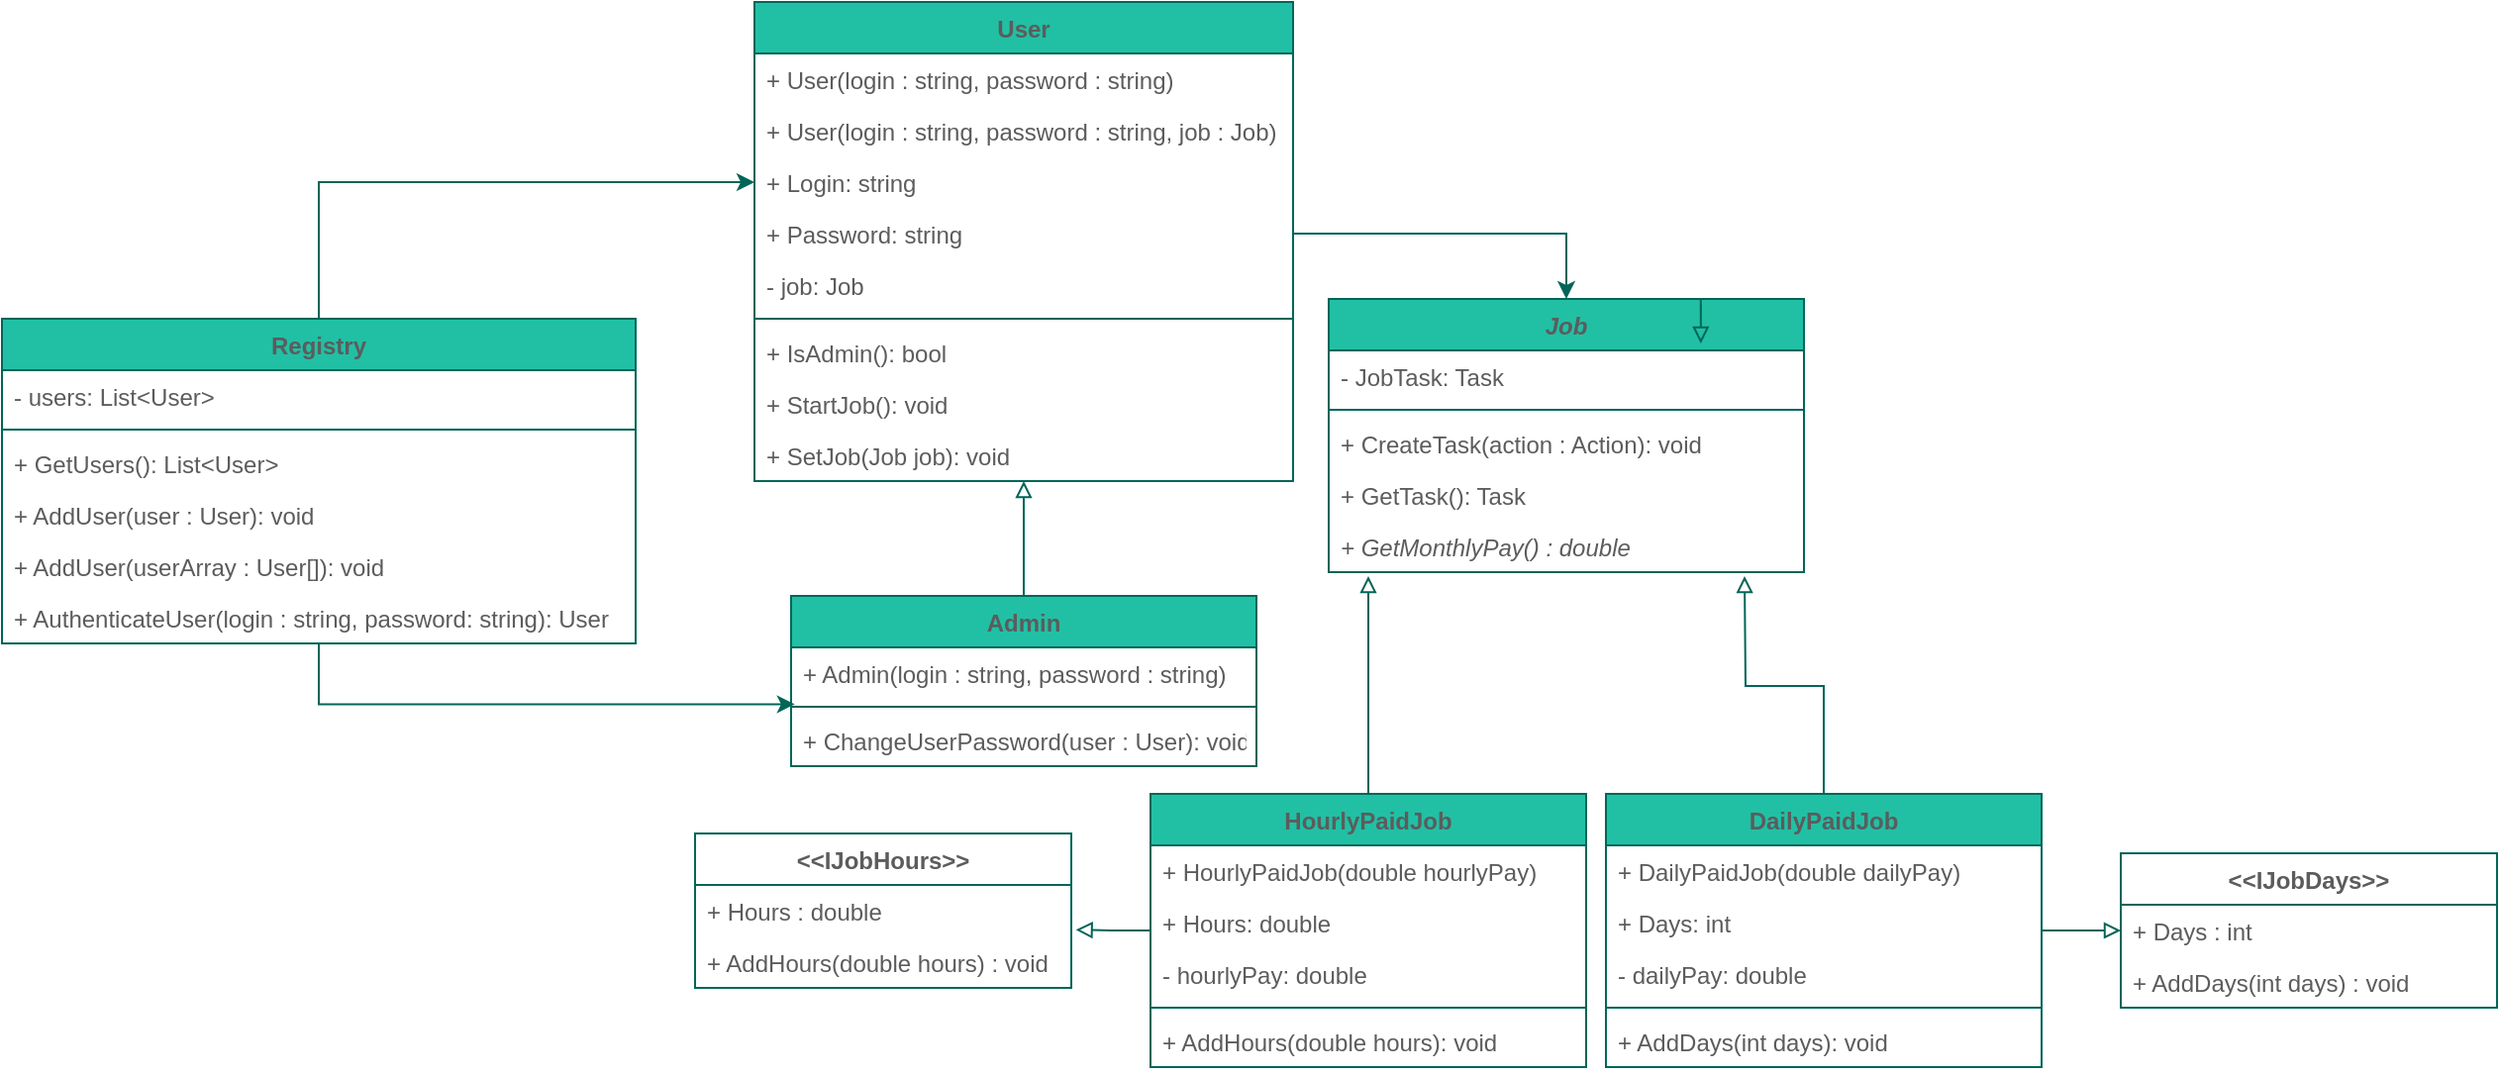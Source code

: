 <mxfile version="14.6.6" type="device"><diagram id="XdS55rh88glhtWcKB19m" name="Page-1"><mxGraphModel dx="2076" dy="1088" grid="1" gridSize="10" guides="1" tooltips="1" connect="1" arrows="1" fold="1" page="1" pageScale="1" pageWidth="291" pageHeight="413" math="0" shadow="0"><root><mxCell id="0"/><mxCell id="1" parent="0"/><mxCell id="uMyzk13KDMa4WZK97y27-1" value="User" style="swimlane;fontStyle=1;align=center;verticalAlign=top;childLayout=stackLayout;horizontal=1;startSize=26;horizontalStack=0;resizeParent=1;resizeParentMax=0;resizeLast=0;collapsible=1;marginBottom=0;fillColor=#21C0A5;strokeColor=#006658;fontColor=#5C5C5C;" vertex="1" parent="1"><mxGeometry x="400" y="70" width="272" height="242" as="geometry"/></mxCell><mxCell id="uMyzk13KDMa4WZK97y27-24" value="+ User(login : string, password : string)" style="text;strokeColor=none;fillColor=none;align=left;verticalAlign=top;spacingLeft=4;spacingRight=4;overflow=hidden;rotatable=0;points=[[0,0.5],[1,0.5]];portConstraint=eastwest;fontColor=#5C5C5C;" vertex="1" parent="uMyzk13KDMa4WZK97y27-1"><mxGeometry y="26" width="272" height="26" as="geometry"/></mxCell><mxCell id="uMyzk13KDMa4WZK97y27-25" value="+ User(login : string, password : string, job : Job)" style="text;strokeColor=none;fillColor=none;align=left;verticalAlign=top;spacingLeft=4;spacingRight=4;overflow=hidden;rotatable=0;points=[[0,0.5],[1,0.5]];portConstraint=eastwest;fontColor=#5C5C5C;" vertex="1" parent="uMyzk13KDMa4WZK97y27-1"><mxGeometry y="52" width="272" height="26" as="geometry"/></mxCell><mxCell id="uMyzk13KDMa4WZK97y27-2" value="+ Login: string" style="text;strokeColor=none;fillColor=none;align=left;verticalAlign=top;spacingLeft=4;spacingRight=4;overflow=hidden;rotatable=0;points=[[0,0.5],[1,0.5]];portConstraint=eastwest;fontColor=#5C5C5C;" vertex="1" parent="uMyzk13KDMa4WZK97y27-1"><mxGeometry y="78" width="272" height="26" as="geometry"/></mxCell><mxCell id="uMyzk13KDMa4WZK97y27-5" value="+ Password: string" style="text;strokeColor=none;fillColor=none;align=left;verticalAlign=top;spacingLeft=4;spacingRight=4;overflow=hidden;rotatable=0;points=[[0,0.5],[1,0.5]];portConstraint=eastwest;fontColor=#5C5C5C;" vertex="1" parent="uMyzk13KDMa4WZK97y27-1"><mxGeometry y="104" width="272" height="26" as="geometry"/></mxCell><mxCell id="uMyzk13KDMa4WZK97y27-6" value="- job: Job" style="text;strokeColor=none;fillColor=none;align=left;verticalAlign=top;spacingLeft=4;spacingRight=4;overflow=hidden;rotatable=0;points=[[0,0.5],[1,0.5]];portConstraint=eastwest;fontColor=#5C5C5C;" vertex="1" parent="uMyzk13KDMa4WZK97y27-1"><mxGeometry y="130" width="272" height="26" as="geometry"/></mxCell><mxCell id="uMyzk13KDMa4WZK97y27-3" value="" style="line;strokeWidth=1;fillColor=none;align=left;verticalAlign=middle;spacingTop=-1;spacingLeft=3;spacingRight=3;rotatable=0;labelPosition=right;points=[];portConstraint=eastwest;strokeColor=#006658;fontColor=#5C5C5C;" vertex="1" parent="uMyzk13KDMa4WZK97y27-1"><mxGeometry y="156" width="272" height="8" as="geometry"/></mxCell><mxCell id="uMyzk13KDMa4WZK97y27-9" value="+ IsAdmin(): bool" style="text;strokeColor=none;fillColor=none;align=left;verticalAlign=top;spacingLeft=4;spacingRight=4;overflow=hidden;rotatable=0;points=[[0,0.5],[1,0.5]];portConstraint=eastwest;fontColor=#5C5C5C;" vertex="1" parent="uMyzk13KDMa4WZK97y27-1"><mxGeometry y="164" width="272" height="26" as="geometry"/></mxCell><mxCell id="uMyzk13KDMa4WZK97y27-4" value="+ StartJob(): void" style="text;strokeColor=none;fillColor=none;align=left;verticalAlign=top;spacingLeft=4;spacingRight=4;overflow=hidden;rotatable=0;points=[[0,0.5],[1,0.5]];portConstraint=eastwest;fontColor=#5C5C5C;" vertex="1" parent="uMyzk13KDMa4WZK97y27-1"><mxGeometry y="190" width="272" height="26" as="geometry"/></mxCell><mxCell id="uMyzk13KDMa4WZK97y27-7" value="+ SetJob(Job job): void" style="text;strokeColor=none;fillColor=none;align=left;verticalAlign=top;spacingLeft=4;spacingRight=4;overflow=hidden;rotatable=0;points=[[0,0.5],[1,0.5]];portConstraint=eastwest;fontColor=#5C5C5C;" vertex="1" parent="uMyzk13KDMa4WZK97y27-1"><mxGeometry y="216" width="272" height="26" as="geometry"/></mxCell><mxCell id="uMyzk13KDMa4WZK97y27-23" style="edgeStyle=orthogonalEdgeStyle;rounded=0;orthogonalLoop=1;jettySize=auto;html=1;entryX=0.5;entryY=1;entryDx=0;entryDy=0;entryPerimeter=0;endArrow=block;endFill=0;strokeColor=#006658;fontColor=#5C5C5C;" edge="1" parent="1" source="uMyzk13KDMa4WZK97y27-10" target="uMyzk13KDMa4WZK97y27-7"><mxGeometry relative="1" as="geometry"/></mxCell><mxCell id="uMyzk13KDMa4WZK97y27-10" value="Admin" style="swimlane;fontStyle=1;align=center;verticalAlign=top;childLayout=stackLayout;horizontal=1;startSize=26;horizontalStack=0;resizeParent=1;resizeParentMax=0;resizeLast=0;collapsible=1;marginBottom=0;fillColor=#21C0A5;strokeColor=#006658;fontColor=#5C5C5C;" vertex="1" parent="1"><mxGeometry x="418.5" y="370" width="235" height="86" as="geometry"/></mxCell><mxCell id="uMyzk13KDMa4WZK97y27-69" value="+ Admin(login : string, password : string)" style="text;strokeColor=none;fillColor=none;align=left;verticalAlign=top;spacingLeft=4;spacingRight=4;overflow=hidden;rotatable=0;points=[[0,0.5],[1,0.5]];portConstraint=eastwest;fontColor=#5C5C5C;" vertex="1" parent="uMyzk13KDMa4WZK97y27-10"><mxGeometry y="26" width="235" height="26" as="geometry"/></mxCell><mxCell id="uMyzk13KDMa4WZK97y27-12" value="" style="line;strokeWidth=1;fillColor=none;align=left;verticalAlign=middle;spacingTop=-1;spacingLeft=3;spacingRight=3;rotatable=0;labelPosition=right;points=[];portConstraint=eastwest;strokeColor=#006658;fontColor=#5C5C5C;" vertex="1" parent="uMyzk13KDMa4WZK97y27-10"><mxGeometry y="52" width="235" height="8" as="geometry"/></mxCell><mxCell id="uMyzk13KDMa4WZK97y27-13" value="+ ChangeUserPassword(user : User): void" style="text;strokeColor=none;fillColor=none;align=left;verticalAlign=top;spacingLeft=4;spacingRight=4;overflow=hidden;rotatable=0;points=[[0,0.5],[1,0.5]];portConstraint=eastwest;fontColor=#5C5C5C;" vertex="1" parent="uMyzk13KDMa4WZK97y27-10"><mxGeometry y="60" width="235" height="26" as="geometry"/></mxCell><mxCell id="uMyzk13KDMa4WZK97y27-34" style="edgeStyle=orthogonalEdgeStyle;rounded=0;orthogonalLoop=1;jettySize=auto;html=1;exitX=0.5;exitY=0;exitDx=0;exitDy=0;entryX=0;entryY=0.5;entryDx=0;entryDy=0;endArrow=classic;endFill=1;strokeColor=#006658;fontColor=#5C5C5C;" edge="1" parent="1" source="uMyzk13KDMa4WZK97y27-26" target="uMyzk13KDMa4WZK97y27-2"><mxGeometry relative="1" as="geometry"/></mxCell><mxCell id="uMyzk13KDMa4WZK97y27-35" style="edgeStyle=orthogonalEdgeStyle;rounded=0;orthogonalLoop=1;jettySize=auto;html=1;entryX=0.008;entryY=-0.204;entryDx=0;entryDy=0;entryPerimeter=0;endArrow=classic;endFill=1;strokeColor=#006658;fontColor=#5C5C5C;" edge="1" parent="1" source="uMyzk13KDMa4WZK97y27-26" target="uMyzk13KDMa4WZK97y27-13"><mxGeometry relative="1" as="geometry"/></mxCell><mxCell id="uMyzk13KDMa4WZK97y27-26" value="Registry" style="swimlane;fontStyle=1;align=center;verticalAlign=top;childLayout=stackLayout;horizontal=1;startSize=26;horizontalStack=0;resizeParent=1;resizeParentMax=0;resizeLast=0;collapsible=1;marginBottom=0;fillColor=#21C0A5;strokeColor=#006658;fontColor=#5C5C5C;" vertex="1" parent="1"><mxGeometry x="20" y="230" width="320" height="164" as="geometry"/></mxCell><mxCell id="uMyzk13KDMa4WZK97y27-27" value="- users: List&lt;User&gt;" style="text;strokeColor=none;fillColor=none;align=left;verticalAlign=top;spacingLeft=4;spacingRight=4;overflow=hidden;rotatable=0;points=[[0,0.5],[1,0.5]];portConstraint=eastwest;fontColor=#5C5C5C;" vertex="1" parent="uMyzk13KDMa4WZK97y27-26"><mxGeometry y="26" width="320" height="26" as="geometry"/></mxCell><mxCell id="uMyzk13KDMa4WZK97y27-28" value="" style="line;strokeWidth=1;fillColor=none;align=left;verticalAlign=middle;spacingTop=-1;spacingLeft=3;spacingRight=3;rotatable=0;labelPosition=right;points=[];portConstraint=eastwest;strokeColor=#006658;fontColor=#5C5C5C;" vertex="1" parent="uMyzk13KDMa4WZK97y27-26"><mxGeometry y="52" width="320" height="8" as="geometry"/></mxCell><mxCell id="uMyzk13KDMa4WZK97y27-29" value="+ GetUsers(): List&lt;User&gt;" style="text;strokeColor=none;fillColor=none;align=left;verticalAlign=top;spacingLeft=4;spacingRight=4;overflow=hidden;rotatable=0;points=[[0,0.5],[1,0.5]];portConstraint=eastwest;fontColor=#5C5C5C;" vertex="1" parent="uMyzk13KDMa4WZK97y27-26"><mxGeometry y="60" width="320" height="26" as="geometry"/></mxCell><mxCell id="uMyzk13KDMa4WZK97y27-30" value="+ AddUser(user : User): void" style="text;strokeColor=none;fillColor=none;align=left;verticalAlign=top;spacingLeft=4;spacingRight=4;overflow=hidden;rotatable=0;points=[[0,0.5],[1,0.5]];portConstraint=eastwest;fontColor=#5C5C5C;" vertex="1" parent="uMyzk13KDMa4WZK97y27-26"><mxGeometry y="86" width="320" height="26" as="geometry"/></mxCell><mxCell id="uMyzk13KDMa4WZK97y27-32" value="+ AddUser(userArray : User[]): void" style="text;strokeColor=none;fillColor=none;align=left;verticalAlign=top;spacingLeft=4;spacingRight=4;overflow=hidden;rotatable=0;points=[[0,0.5],[1,0.5]];portConstraint=eastwest;fontColor=#5C5C5C;" vertex="1" parent="uMyzk13KDMa4WZK97y27-26"><mxGeometry y="112" width="320" height="26" as="geometry"/></mxCell><mxCell id="uMyzk13KDMa4WZK97y27-33" value="+ AuthenticateUser(login : string, password: string): User" style="text;strokeColor=none;fillColor=none;align=left;verticalAlign=top;spacingLeft=4;spacingRight=4;overflow=hidden;rotatable=0;points=[[0,0.5],[1,0.5]];portConstraint=eastwest;fontColor=#5C5C5C;" vertex="1" parent="uMyzk13KDMa4WZK97y27-26"><mxGeometry y="138" width="320" height="26" as="geometry"/></mxCell><mxCell id="uMyzk13KDMa4WZK97y27-36" value="Job" style="swimlane;fontStyle=3;align=center;verticalAlign=top;childLayout=stackLayout;horizontal=1;startSize=26;horizontalStack=0;resizeParent=1;resizeParentMax=0;resizeLast=0;collapsible=1;marginBottom=0;fillColor=#21C0A5;strokeColor=#006658;fontColor=#5C5C5C;" vertex="1" parent="1"><mxGeometry x="690" y="220" width="240" height="138" as="geometry"/></mxCell><mxCell id="uMyzk13KDMa4WZK97y27-37" value="- JobTask: Task" style="text;strokeColor=none;fillColor=none;align=left;verticalAlign=top;spacingLeft=4;spacingRight=4;overflow=hidden;rotatable=0;points=[[0,0.5],[1,0.5]];portConstraint=eastwest;fontColor=#5C5C5C;" vertex="1" parent="uMyzk13KDMa4WZK97y27-36"><mxGeometry y="26" width="240" height="26" as="geometry"/></mxCell><mxCell id="uMyzk13KDMa4WZK97y27-38" value="" style="line;strokeWidth=1;fillColor=none;align=left;verticalAlign=middle;spacingTop=-1;spacingLeft=3;spacingRight=3;rotatable=0;labelPosition=right;points=[];portConstraint=eastwest;strokeColor=#006658;fontColor=#5C5C5C;" vertex="1" parent="uMyzk13KDMa4WZK97y27-36"><mxGeometry y="52" width="240" height="8" as="geometry"/></mxCell><mxCell id="uMyzk13KDMa4WZK97y27-39" value="+ CreateTask(action : Action): void" style="text;strokeColor=none;fillColor=none;align=left;verticalAlign=top;spacingLeft=4;spacingRight=4;overflow=hidden;rotatable=0;points=[[0,0.5],[1,0.5]];portConstraint=eastwest;fontColor=#5C5C5C;" vertex="1" parent="uMyzk13KDMa4WZK97y27-36"><mxGeometry y="60" width="240" height="26" as="geometry"/></mxCell><mxCell id="uMyzk13KDMa4WZK97y27-40" value="+ GetTask(): Task" style="text;strokeColor=none;fillColor=none;align=left;verticalAlign=top;spacingLeft=4;spacingRight=4;overflow=hidden;rotatable=0;points=[[0,0.5],[1,0.5]];portConstraint=eastwest;fontColor=#5C5C5C;" vertex="1" parent="uMyzk13KDMa4WZK97y27-36"><mxGeometry y="86" width="240" height="26" as="geometry"/></mxCell><mxCell id="uMyzk13KDMa4WZK97y27-41" value="+ GetMonthlyPay() : double" style="text;strokeColor=none;fillColor=none;align=left;verticalAlign=top;spacingLeft=4;spacingRight=4;overflow=hidden;rotatable=0;points=[[0,0.5],[1,0.5]];portConstraint=eastwest;fontStyle=2;fontColor=#5C5C5C;" vertex="1" parent="uMyzk13KDMa4WZK97y27-36"><mxGeometry y="112" width="240" height="26" as="geometry"/></mxCell><mxCell id="uMyzk13KDMa4WZK97y27-42" style="edgeStyle=orthogonalEdgeStyle;rounded=0;orthogonalLoop=1;jettySize=auto;html=1;endArrow=classic;endFill=1;strokeColor=#006658;fontColor=#5C5C5C;" edge="1" parent="1" source="uMyzk13KDMa4WZK97y27-5" target="uMyzk13KDMa4WZK97y27-36"><mxGeometry relative="1" as="geometry"/></mxCell><mxCell id="uMyzk13KDMa4WZK97y27-77" style="edgeStyle=orthogonalEdgeStyle;rounded=0;orthogonalLoop=1;jettySize=auto;html=1;entryX=1.012;entryY=0.87;entryDx=0;entryDy=0;entryPerimeter=0;endArrow=block;endFill=0;strokeColor=#006658;fontColor=#5C5C5C;" edge="1" parent="1" source="uMyzk13KDMa4WZK97y27-43" target="uMyzk13KDMa4WZK97y27-58"><mxGeometry relative="1" as="geometry"/></mxCell><mxCell id="uMyzk13KDMa4WZK97y27-79" style="edgeStyle=orthogonalEdgeStyle;rounded=0;orthogonalLoop=1;jettySize=auto;html=1;exitX=0.5;exitY=0;exitDx=0;exitDy=0;endArrow=block;endFill=0;strokeColor=#006658;fontColor=#5C5C5C;" edge="1" parent="1" source="uMyzk13KDMa4WZK97y27-43"><mxGeometry relative="1" as="geometry"><mxPoint x="710" y="360" as="targetPoint"/></mxGeometry></mxCell><mxCell id="uMyzk13KDMa4WZK97y27-43" value="HourlyPaidJob" style="swimlane;fontStyle=1;align=center;verticalAlign=top;childLayout=stackLayout;horizontal=1;startSize=26;horizontalStack=0;resizeParent=1;resizeParentMax=0;resizeLast=0;collapsible=1;marginBottom=0;fillColor=#21C0A5;strokeColor=#006658;fontColor=#5C5C5C;" vertex="1" parent="1"><mxGeometry x="600" y="470" width="220" height="138" as="geometry"/></mxCell><mxCell id="uMyzk13KDMa4WZK97y27-48" value="+ HourlyPaidJob(double hourlyPay)" style="text;strokeColor=none;fillColor=none;align=left;verticalAlign=top;spacingLeft=4;spacingRight=4;overflow=hidden;rotatable=0;points=[[0,0.5],[1,0.5]];portConstraint=eastwest;fontColor=#5C5C5C;" vertex="1" parent="uMyzk13KDMa4WZK97y27-43"><mxGeometry y="26" width="220" height="26" as="geometry"/></mxCell><mxCell id="uMyzk13KDMa4WZK97y27-44" value="+ Hours: double" style="text;strokeColor=none;fillColor=none;align=left;verticalAlign=top;spacingLeft=4;spacingRight=4;overflow=hidden;rotatable=0;points=[[0,0.5],[1,0.5]];portConstraint=eastwest;fontColor=#5C5C5C;" vertex="1" parent="uMyzk13KDMa4WZK97y27-43"><mxGeometry y="52" width="220" height="26" as="geometry"/></mxCell><mxCell id="uMyzk13KDMa4WZK97y27-47" value="- hourlyPay: double" style="text;strokeColor=none;fillColor=none;align=left;verticalAlign=top;spacingLeft=4;spacingRight=4;overflow=hidden;rotatable=0;points=[[0,0.5],[1,0.5]];portConstraint=eastwest;fontColor=#5C5C5C;" vertex="1" parent="uMyzk13KDMa4WZK97y27-43"><mxGeometry y="78" width="220" height="26" as="geometry"/></mxCell><mxCell id="uMyzk13KDMa4WZK97y27-45" value="" style="line;strokeWidth=1;fillColor=none;align=left;verticalAlign=middle;spacingTop=-1;spacingLeft=3;spacingRight=3;rotatable=0;labelPosition=right;points=[];portConstraint=eastwest;strokeColor=#006658;fontColor=#5C5C5C;" vertex="1" parent="uMyzk13KDMa4WZK97y27-43"><mxGeometry y="104" width="220" height="8" as="geometry"/></mxCell><mxCell id="uMyzk13KDMa4WZK97y27-46" value="+ AddHours(double hours): void" style="text;strokeColor=none;fillColor=none;align=left;verticalAlign=top;spacingLeft=4;spacingRight=4;overflow=hidden;rotatable=0;points=[[0,0.5],[1,0.5]];portConstraint=eastwest;fontColor=#5C5C5C;" vertex="1" parent="uMyzk13KDMa4WZK97y27-43"><mxGeometry y="112" width="220" height="26" as="geometry"/></mxCell><mxCell id="uMyzk13KDMa4WZK97y27-74" style="edgeStyle=orthogonalEdgeStyle;rounded=0;orthogonalLoop=1;jettySize=auto;html=1;entryX=0;entryY=0.5;entryDx=0;entryDy=0;endArrow=block;endFill=0;strokeColor=#006658;fontColor=#5C5C5C;" edge="1" parent="1" source="uMyzk13KDMa4WZK97y27-49" target="uMyzk13KDMa4WZK97y27-62"><mxGeometry relative="1" as="geometry"/></mxCell><mxCell id="uMyzk13KDMa4WZK97y27-80" style="edgeStyle=orthogonalEdgeStyle;rounded=0;orthogonalLoop=1;jettySize=auto;html=1;exitX=0.5;exitY=0;exitDx=0;exitDy=0;endArrow=block;endFill=0;strokeColor=#006658;fontColor=#5C5C5C;" edge="1" parent="1" source="uMyzk13KDMa4WZK97y27-49"><mxGeometry relative="1" as="geometry"><mxPoint x="900" y="360" as="targetPoint"/></mxGeometry></mxCell><mxCell id="uMyzk13KDMa4WZK97y27-49" value="DailyPaidJob" style="swimlane;fontStyle=1;align=center;verticalAlign=top;childLayout=stackLayout;horizontal=1;startSize=26;horizontalStack=0;resizeParent=1;resizeParentMax=0;resizeLast=0;collapsible=1;marginBottom=0;fillColor=#21C0A5;strokeColor=#006658;fontColor=#5C5C5C;" vertex="1" parent="1"><mxGeometry x="830" y="470" width="220" height="138" as="geometry"/></mxCell><mxCell id="uMyzk13KDMa4WZK97y27-50" value="+ DailyPaidJob(double dailyPay)" style="text;strokeColor=none;fillColor=none;align=left;verticalAlign=top;spacingLeft=4;spacingRight=4;overflow=hidden;rotatable=0;points=[[0,0.5],[1,0.5]];portConstraint=eastwest;fontColor=#5C5C5C;" vertex="1" parent="uMyzk13KDMa4WZK97y27-49"><mxGeometry y="26" width="220" height="26" as="geometry"/></mxCell><mxCell id="uMyzk13KDMa4WZK97y27-51" value="+ Days: int" style="text;strokeColor=none;fillColor=none;align=left;verticalAlign=top;spacingLeft=4;spacingRight=4;overflow=hidden;rotatable=0;points=[[0,0.5],[1,0.5]];portConstraint=eastwest;fontColor=#5C5C5C;" vertex="1" parent="uMyzk13KDMa4WZK97y27-49"><mxGeometry y="52" width="220" height="26" as="geometry"/></mxCell><mxCell id="uMyzk13KDMa4WZK97y27-52" value="- dailyPay: double" style="text;strokeColor=none;fillColor=none;align=left;verticalAlign=top;spacingLeft=4;spacingRight=4;overflow=hidden;rotatable=0;points=[[0,0.5],[1,0.5]];portConstraint=eastwest;fontColor=#5C5C5C;" vertex="1" parent="uMyzk13KDMa4WZK97y27-49"><mxGeometry y="78" width="220" height="26" as="geometry"/></mxCell><mxCell id="uMyzk13KDMa4WZK97y27-53" value="" style="line;strokeWidth=1;fillColor=none;align=left;verticalAlign=middle;spacingTop=-1;spacingLeft=3;spacingRight=3;rotatable=0;labelPosition=right;points=[];portConstraint=eastwest;strokeColor=#006658;fontColor=#5C5C5C;" vertex="1" parent="uMyzk13KDMa4WZK97y27-49"><mxGeometry y="104" width="220" height="8" as="geometry"/></mxCell><mxCell id="uMyzk13KDMa4WZK97y27-54" value="+ AddDays(int days): void" style="text;strokeColor=none;fillColor=none;align=left;verticalAlign=top;spacingLeft=4;spacingRight=4;overflow=hidden;rotatable=0;points=[[0,0.5],[1,0.5]];portConstraint=eastwest;fontColor=#5C5C5C;" vertex="1" parent="uMyzk13KDMa4WZK97y27-49"><mxGeometry y="112" width="220" height="26" as="geometry"/></mxCell><mxCell id="uMyzk13KDMa4WZK97y27-57" value="&lt;&lt;IJobHours&gt;&gt;" style="swimlane;fontStyle=1;childLayout=stackLayout;horizontal=1;startSize=26;fillColor=none;horizontalStack=0;resizeParent=1;resizeParentMax=0;resizeLast=0;collapsible=1;marginBottom=0;strokeColor=#006658;fontColor=#5C5C5C;" vertex="1" parent="1"><mxGeometry x="370" y="490" width="190" height="78" as="geometry"/></mxCell><mxCell id="uMyzk13KDMa4WZK97y27-58" value="+ Hours : double" style="text;strokeColor=none;fillColor=none;align=left;verticalAlign=top;spacingLeft=4;spacingRight=4;overflow=hidden;rotatable=0;points=[[0,0.5],[1,0.5]];portConstraint=eastwest;fontColor=#5C5C5C;" vertex="1" parent="uMyzk13KDMa4WZK97y27-57"><mxGeometry y="26" width="190" height="26" as="geometry"/></mxCell><mxCell id="uMyzk13KDMa4WZK97y27-59" value="+ AddHours(double hours) : void" style="text;strokeColor=none;fillColor=none;align=left;verticalAlign=top;spacingLeft=4;spacingRight=4;overflow=hidden;rotatable=0;points=[[0,0.5],[1,0.5]];portConstraint=eastwest;fontColor=#5C5C5C;" vertex="1" parent="uMyzk13KDMa4WZK97y27-57"><mxGeometry y="52" width="190" height="26" as="geometry"/></mxCell><mxCell id="uMyzk13KDMa4WZK97y27-61" value="&lt;&lt;IJobDays&gt;&gt;" style="swimlane;fontStyle=1;childLayout=stackLayout;horizontal=1;startSize=26;fillColor=none;horizontalStack=0;resizeParent=1;resizeParentMax=0;resizeLast=0;collapsible=1;marginBottom=0;strokeColor=#006658;fontColor=#5C5C5C;" vertex="1" parent="1"><mxGeometry x="1090" y="500" width="190" height="78" as="geometry"/></mxCell><mxCell id="uMyzk13KDMa4WZK97y27-62" value="+ Days : int" style="text;strokeColor=none;fillColor=none;align=left;verticalAlign=top;spacingLeft=4;spacingRight=4;overflow=hidden;rotatable=0;points=[[0,0.5],[1,0.5]];portConstraint=eastwest;fontColor=#5C5C5C;" vertex="1" parent="uMyzk13KDMa4WZK97y27-61"><mxGeometry y="26" width="190" height="26" as="geometry"/></mxCell><mxCell id="uMyzk13KDMa4WZK97y27-63" value="+ AddDays(int days) : void" style="text;strokeColor=none;fillColor=none;align=left;verticalAlign=top;spacingLeft=4;spacingRight=4;overflow=hidden;rotatable=0;points=[[0,0.5],[1,0.5]];portConstraint=eastwest;fontColor=#5C5C5C;" vertex="1" parent="uMyzk13KDMa4WZK97y27-61"><mxGeometry y="52" width="190" height="26" as="geometry"/></mxCell><mxCell id="uMyzk13KDMa4WZK97y27-70" style="edgeStyle=orthogonalEdgeStyle;rounded=0;orthogonalLoop=1;jettySize=auto;html=1;exitX=0.75;exitY=0;exitDx=0;exitDy=0;entryX=0.783;entryY=0.163;entryDx=0;entryDy=0;entryPerimeter=0;endArrow=block;endFill=0;strokeColor=#006658;fontColor=#5C5C5C;" edge="1" parent="1" source="uMyzk13KDMa4WZK97y27-36" target="uMyzk13KDMa4WZK97y27-36"><mxGeometry relative="1" as="geometry"/></mxCell></root></mxGraphModel></diagram></mxfile>